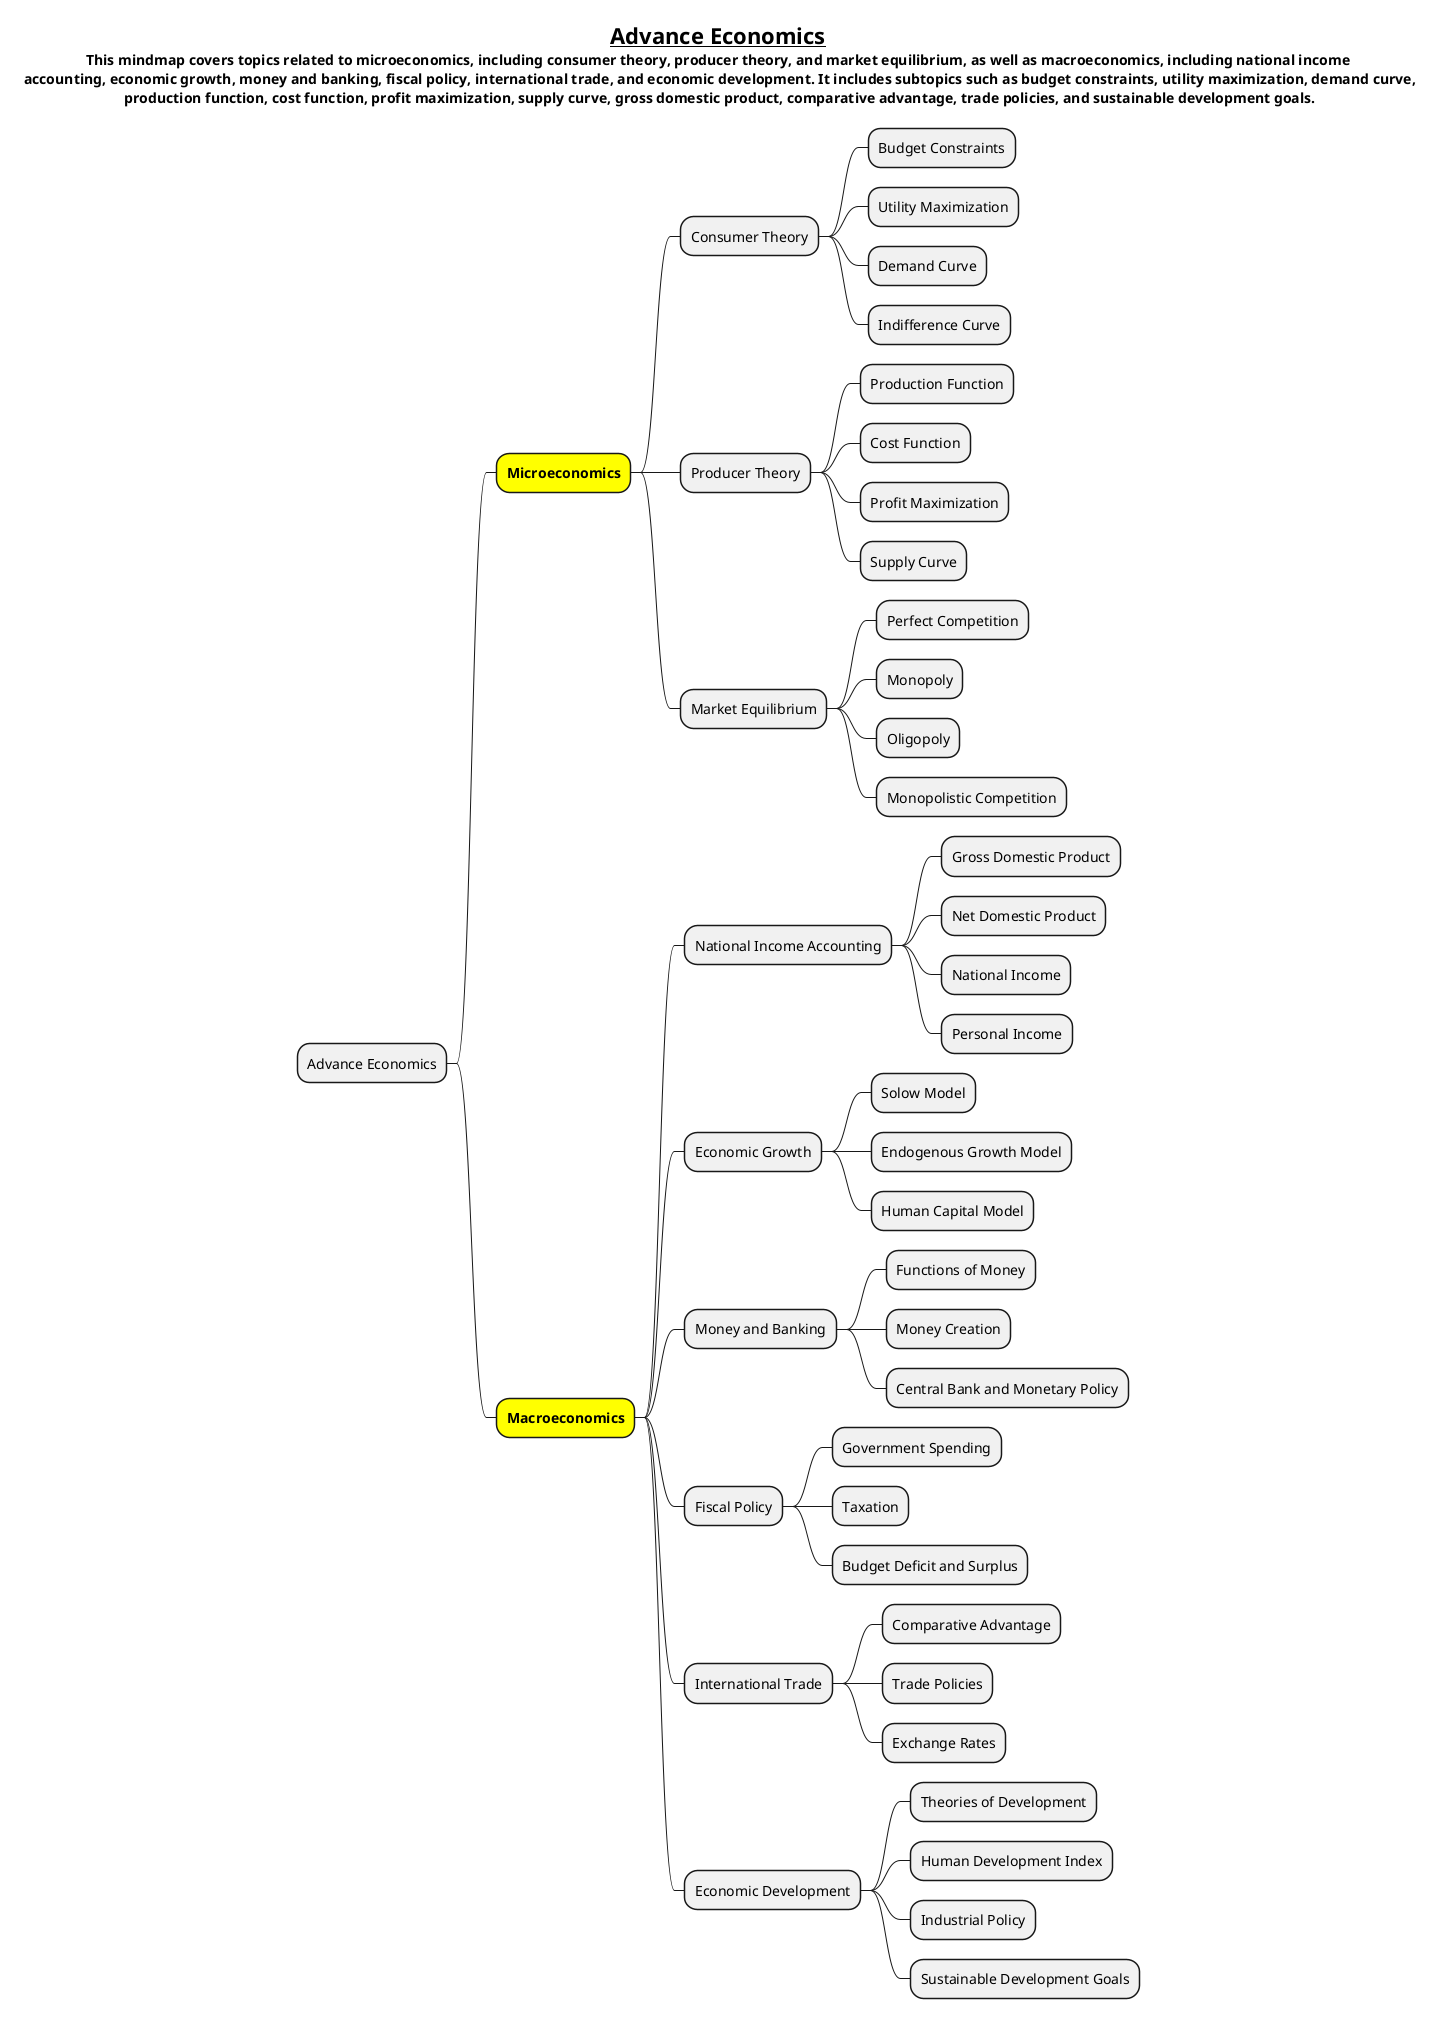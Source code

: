 @startmindmap
title =__Advance Economics__ \nThis mindmap covers topics related to microeconomics, including consumer theory, producer theory, and market equilibrium, as well as macroeconomics, including national income\n accounting, economic growth, money and banking, fiscal policy, international trade, and economic development. It includes subtopics such as budget constraints, utility maximization, demand curve,\n production function, cost function, profit maximization, supply curve, gross domestic product, comparative advantage, trade policies, and sustainable development goals.

* Advance Economics
**[#yellow] **Microeconomics**
*** Consumer Theory
**** Budget Constraints
**** Utility Maximization
**** Demand Curve
**** Indifference Curve
*** Producer Theory
**** Production Function
**** Cost Function
**** Profit Maximization
**** Supply Curve
*** Market Equilibrium
**** Perfect Competition
**** Monopoly
**** Oligopoly
**** Monopolistic Competition
**[#yellow] **Macroeconomics**
*** National Income Accounting
**** Gross Domestic Product
**** Net Domestic Product
**** National Income
**** Personal Income
*** Economic Growth
**** Solow Model
**** Endogenous Growth Model
**** Human Capital Model
*** Money and Banking
**** Functions of Money
**** Money Creation
**** Central Bank and Monetary Policy
*** Fiscal Policy
**** Government Spending
**** Taxation
**** Budget Deficit and Surplus
*** International Trade
**** Comparative Advantage
**** Trade Policies
**** Exchange Rates
*** Economic Development
**** Theories of Development
**** Human Development Index
**** Industrial Policy
**** Sustainable Development Goals

@endmindmap
